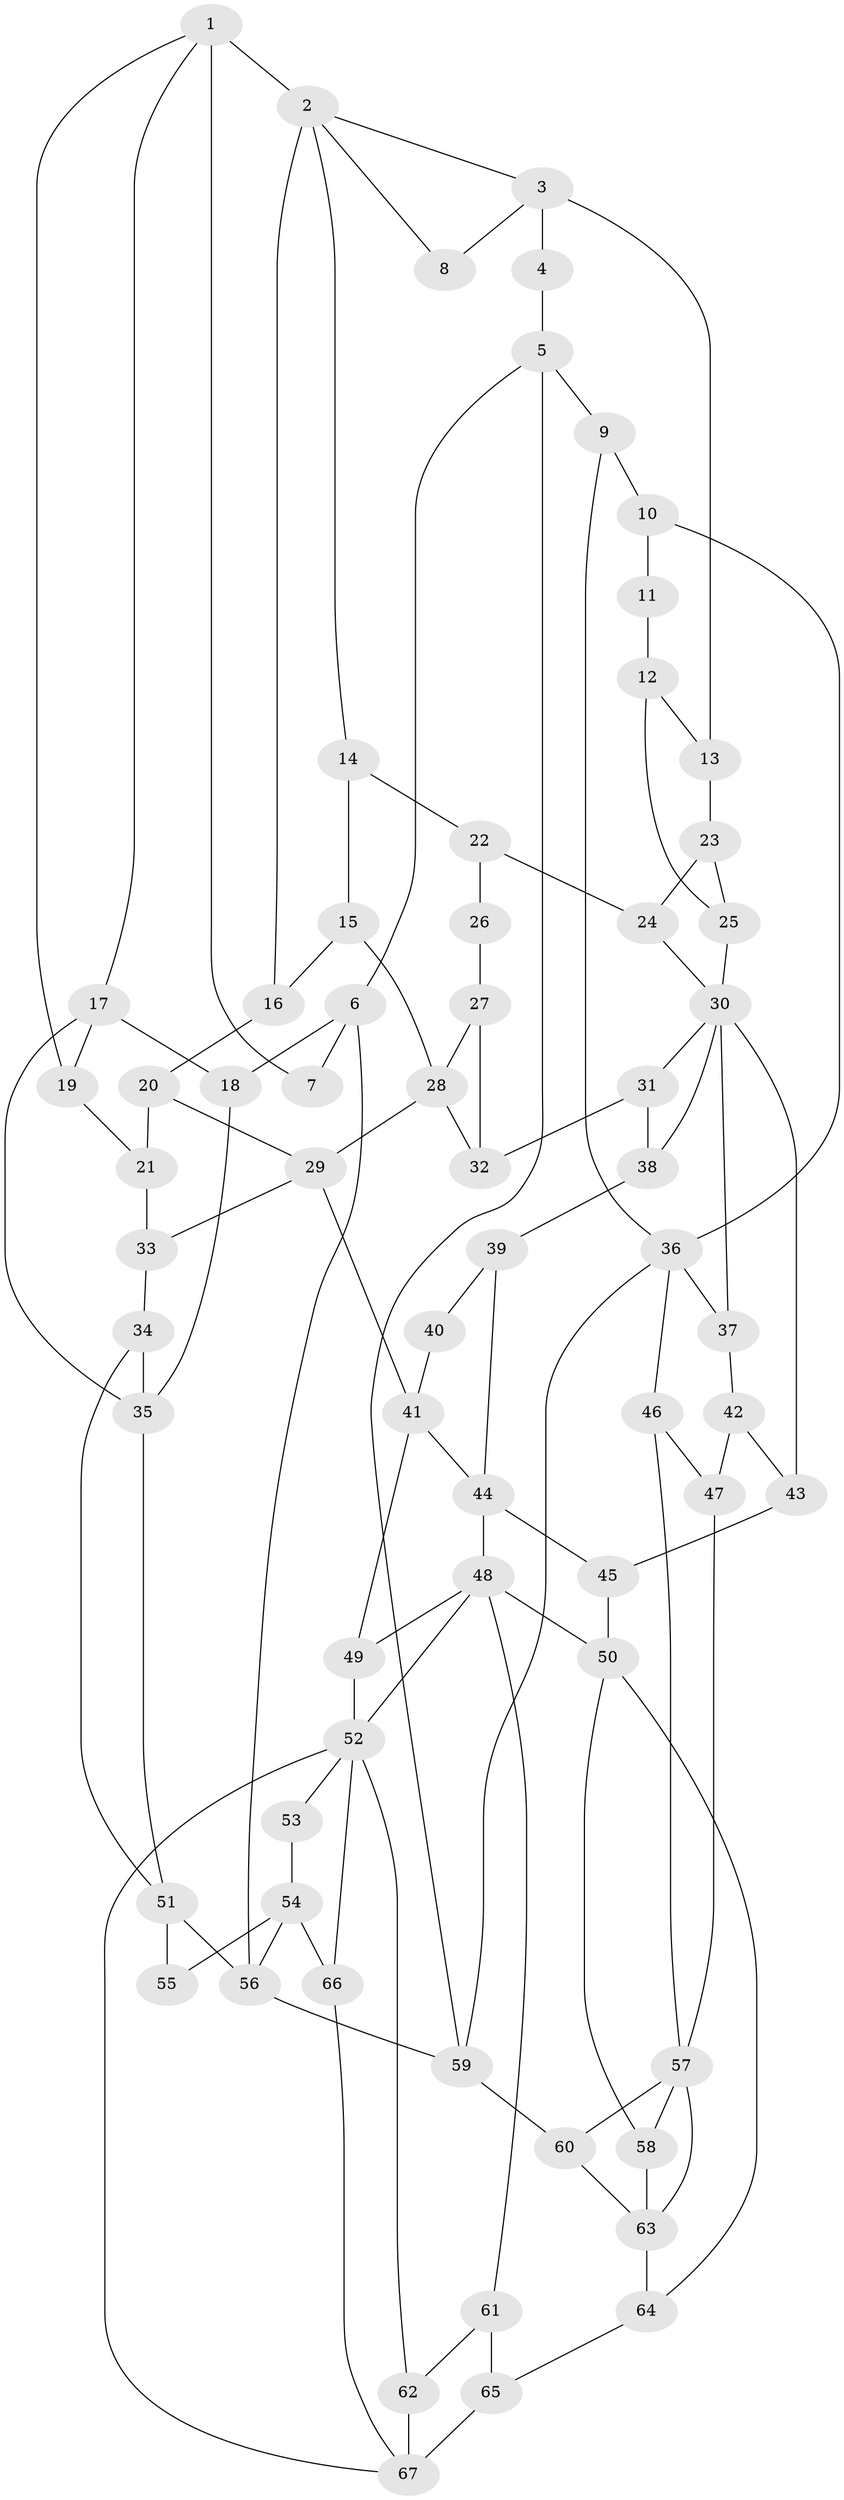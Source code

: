 // original degree distribution, {3: 0.022388059701492536, 4: 0.21641791044776118, 6: 0.21641791044776118, 5: 0.5447761194029851}
// Generated by graph-tools (version 1.1) at 2025/38/03/09/25 02:38:27]
// undirected, 67 vertices, 112 edges
graph export_dot {
graph [start="1"]
  node [color=gray90,style=filled];
  1;
  2;
  3;
  4;
  5;
  6;
  7;
  8;
  9;
  10;
  11;
  12;
  13;
  14;
  15;
  16;
  17;
  18;
  19;
  20;
  21;
  22;
  23;
  24;
  25;
  26;
  27;
  28;
  29;
  30;
  31;
  32;
  33;
  34;
  35;
  36;
  37;
  38;
  39;
  40;
  41;
  42;
  43;
  44;
  45;
  46;
  47;
  48;
  49;
  50;
  51;
  52;
  53;
  54;
  55;
  56;
  57;
  58;
  59;
  60;
  61;
  62;
  63;
  64;
  65;
  66;
  67;
  1 -- 2 [weight=2.0];
  1 -- 7 [weight=1.0];
  1 -- 17 [weight=1.0];
  1 -- 19 [weight=1.0];
  2 -- 3 [weight=1.0];
  2 -- 8 [weight=1.0];
  2 -- 14 [weight=1.0];
  2 -- 16 [weight=1.0];
  3 -- 4 [weight=2.0];
  3 -- 8 [weight=1.0];
  3 -- 13 [weight=2.0];
  4 -- 5 [weight=1.0];
  5 -- 6 [weight=1.0];
  5 -- 9 [weight=1.0];
  5 -- 59 [weight=1.0];
  6 -- 7 [weight=1.0];
  6 -- 18 [weight=1.0];
  6 -- 56 [weight=1.0];
  9 -- 10 [weight=1.0];
  9 -- 36 [weight=1.0];
  10 -- 11 [weight=1.0];
  10 -- 36 [weight=1.0];
  11 -- 12 [weight=2.0];
  12 -- 13 [weight=3.0];
  12 -- 25 [weight=1.0];
  13 -- 23 [weight=1.0];
  14 -- 15 [weight=1.0];
  14 -- 22 [weight=1.0];
  15 -- 16 [weight=1.0];
  15 -- 28 [weight=1.0];
  16 -- 20 [weight=1.0];
  17 -- 18 [weight=1.0];
  17 -- 19 [weight=1.0];
  17 -- 35 [weight=3.0];
  18 -- 35 [weight=1.0];
  19 -- 21 [weight=1.0];
  20 -- 21 [weight=1.0];
  20 -- 29 [weight=1.0];
  21 -- 33 [weight=1.0];
  22 -- 24 [weight=1.0];
  22 -- 26 [weight=2.0];
  23 -- 24 [weight=1.0];
  23 -- 25 [weight=1.0];
  24 -- 30 [weight=1.0];
  25 -- 30 [weight=1.0];
  26 -- 27 [weight=1.0];
  27 -- 28 [weight=1.0];
  27 -- 32 [weight=1.0];
  28 -- 29 [weight=2.0];
  28 -- 32 [weight=1.0];
  29 -- 33 [weight=1.0];
  29 -- 41 [weight=2.0];
  30 -- 31 [weight=1.0];
  30 -- 37 [weight=1.0];
  30 -- 38 [weight=1.0];
  30 -- 43 [weight=1.0];
  31 -- 32 [weight=1.0];
  31 -- 38 [weight=1.0];
  33 -- 34 [weight=1.0];
  34 -- 35 [weight=1.0];
  34 -- 51 [weight=1.0];
  35 -- 51 [weight=1.0];
  36 -- 37 [weight=2.0];
  36 -- 46 [weight=1.0];
  36 -- 59 [weight=1.0];
  37 -- 42 [weight=1.0];
  38 -- 39 [weight=1.0];
  39 -- 40 [weight=1.0];
  39 -- 44 [weight=1.0];
  40 -- 41 [weight=2.0];
  41 -- 44 [weight=1.0];
  41 -- 49 [weight=1.0];
  42 -- 43 [weight=2.0];
  42 -- 47 [weight=1.0];
  43 -- 45 [weight=2.0];
  44 -- 45 [weight=2.0];
  44 -- 48 [weight=1.0];
  45 -- 50 [weight=2.0];
  46 -- 47 [weight=1.0];
  46 -- 57 [weight=1.0];
  47 -- 57 [weight=1.0];
  48 -- 49 [weight=1.0];
  48 -- 50 [weight=1.0];
  48 -- 52 [weight=1.0];
  48 -- 61 [weight=1.0];
  49 -- 52 [weight=1.0];
  50 -- 58 [weight=1.0];
  50 -- 64 [weight=1.0];
  51 -- 55 [weight=2.0];
  51 -- 56 [weight=1.0];
  52 -- 53 [weight=1.0];
  52 -- 62 [weight=1.0];
  52 -- 66 [weight=1.0];
  52 -- 67 [weight=1.0];
  53 -- 54 [weight=2.0];
  54 -- 55 [weight=1.0];
  54 -- 56 [weight=1.0];
  54 -- 66 [weight=2.0];
  56 -- 59 [weight=1.0];
  57 -- 58 [weight=1.0];
  57 -- 60 [weight=1.0];
  57 -- 63 [weight=2.0];
  58 -- 63 [weight=1.0];
  59 -- 60 [weight=1.0];
  60 -- 63 [weight=1.0];
  61 -- 62 [weight=1.0];
  61 -- 65 [weight=1.0];
  62 -- 67 [weight=2.0];
  63 -- 64 [weight=2.0];
  64 -- 65 [weight=2.0];
  65 -- 67 [weight=2.0];
  66 -- 67 [weight=1.0];
}
